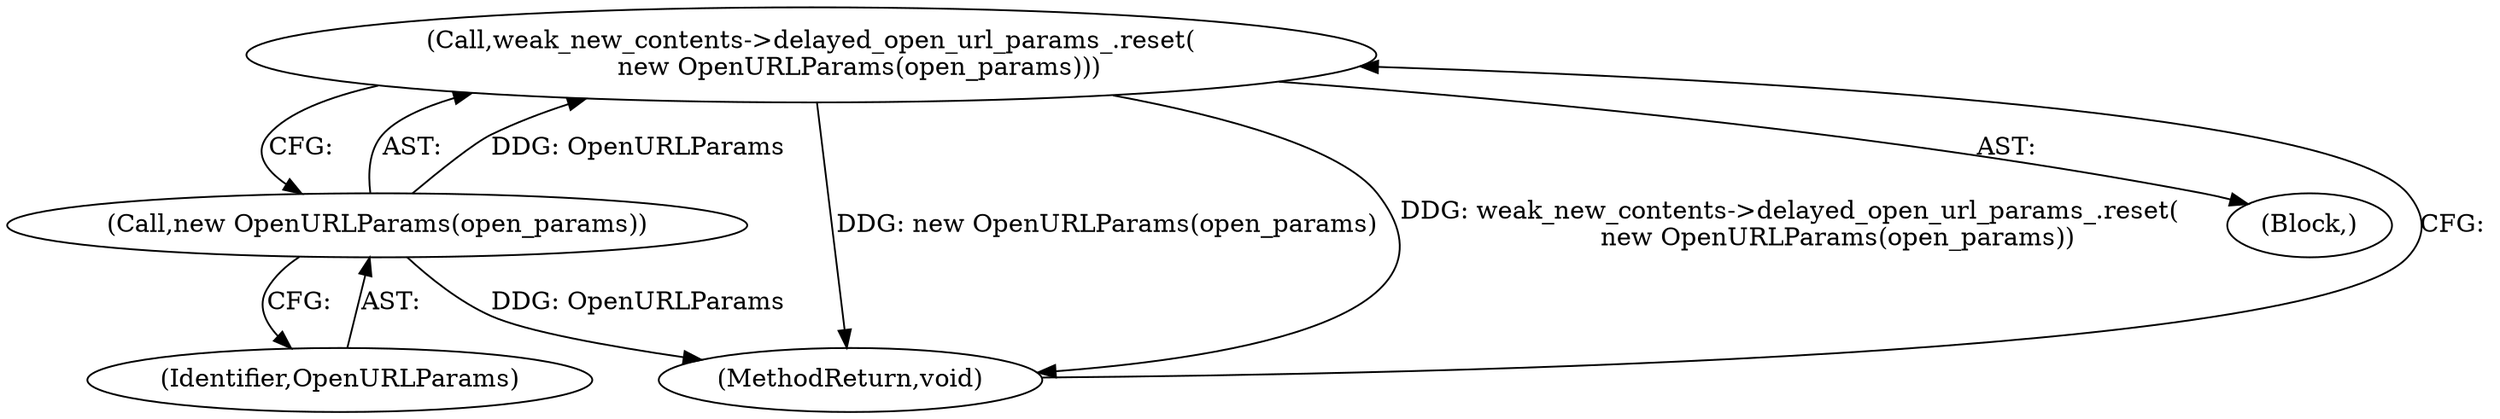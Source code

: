 digraph "0_Chrome_d18c519758c2e6043f0e1f00e2b69a55b3d7997f@API" {
"1000454" [label="(Call,weak_new_contents->delayed_open_url_params_.reset(\n            new OpenURLParams(open_params)))"];
"1000455" [label="(Call,new OpenURLParams(open_params))"];
"1000461" [label="(MethodReturn,void)"];
"1000455" [label="(Call,new OpenURLParams(open_params))"];
"1000451" [label="(Block,)"];
"1000456" [label="(Identifier,OpenURLParams)"];
"1000454" [label="(Call,weak_new_contents->delayed_open_url_params_.reset(\n            new OpenURLParams(open_params)))"];
"1000454" -> "1000451"  [label="AST: "];
"1000454" -> "1000455"  [label="CFG: "];
"1000455" -> "1000454"  [label="AST: "];
"1000461" -> "1000454"  [label="CFG: "];
"1000454" -> "1000461"  [label="DDG: new OpenURLParams(open_params)"];
"1000454" -> "1000461"  [label="DDG: weak_new_contents->delayed_open_url_params_.reset(\n            new OpenURLParams(open_params))"];
"1000455" -> "1000454"  [label="DDG: OpenURLParams"];
"1000455" -> "1000456"  [label="CFG: "];
"1000456" -> "1000455"  [label="AST: "];
"1000455" -> "1000461"  [label="DDG: OpenURLParams"];
}
